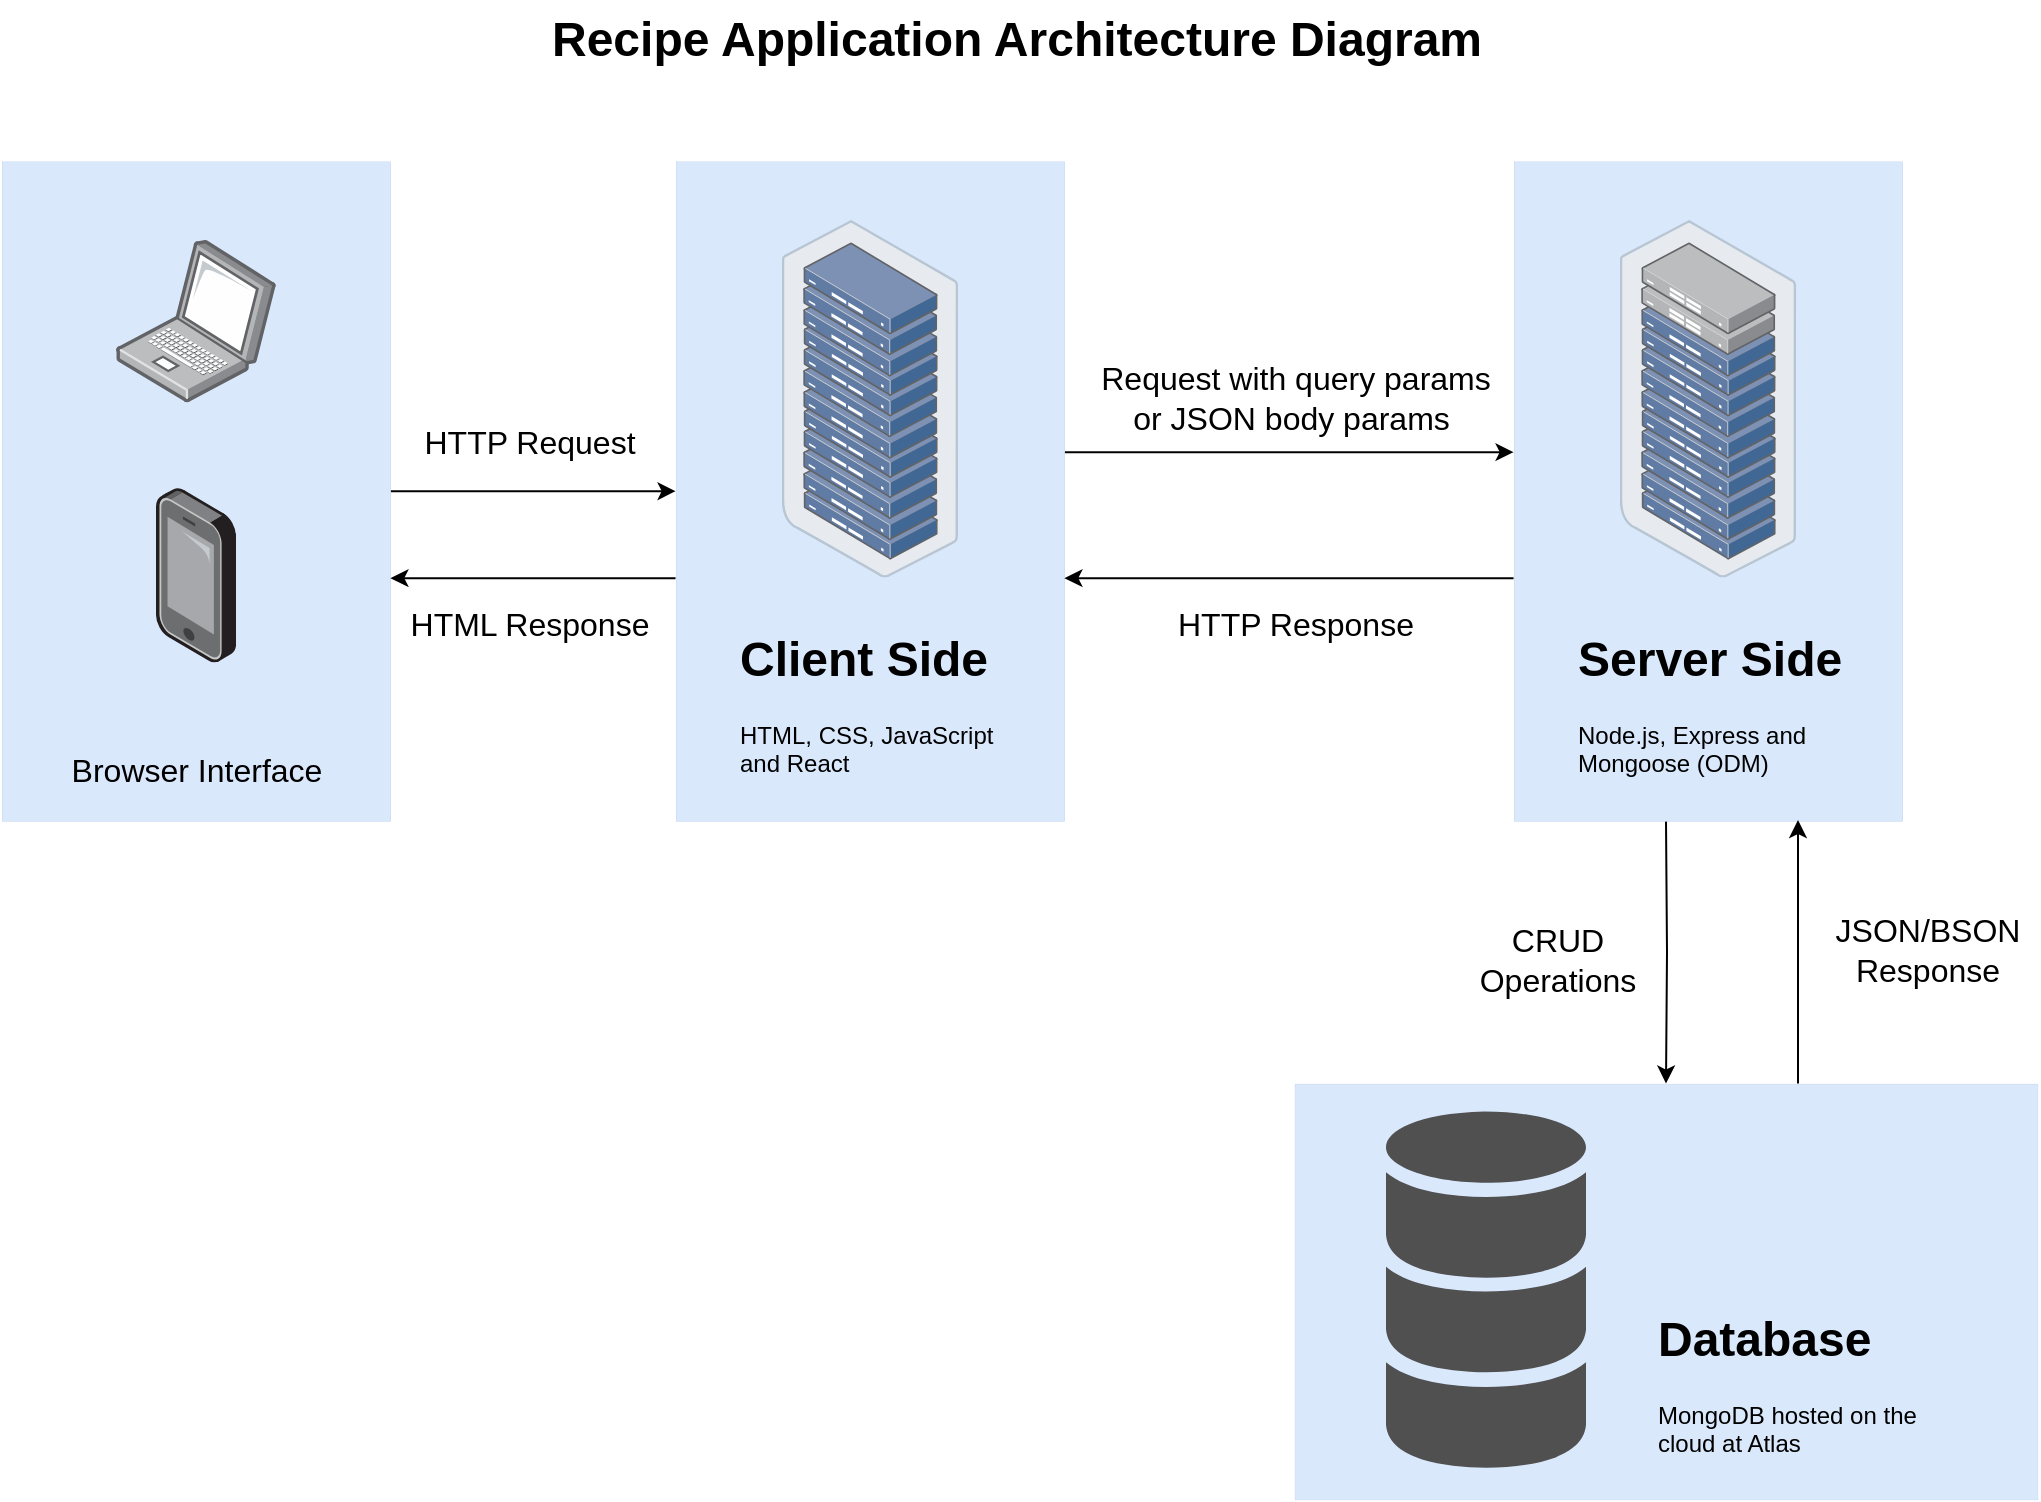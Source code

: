 <mxfile version="20.8.5" type="device"><diagram id="7bTjs6pQu2fFtG08yjEC" name="Page-1"><mxGraphModel dx="1434" dy="771" grid="1" gridSize="10" guides="1" tooltips="1" connect="1" arrows="1" fold="1" page="1" pageScale="1" pageWidth="1169" pageHeight="827" background="none" math="0" shadow="0"><root><mxCell id="0"/><mxCell id="1" parent="0"/><mxCell id="Ah4soP0IP3t4kR_CV7Z4-33" value="" style="edgeStyle=orthogonalEdgeStyle;rounded=0;orthogonalLoop=1;jettySize=auto;html=1;fontSize=16;entryX=0.5;entryY=0;entryDx=0;entryDy=0;" parent="1" source="Ah4soP0IP3t4kR_CV7Z4-15" target="Ah4soP0IP3t4kR_CV7Z4-22" edge="1"><mxGeometry relative="1" as="geometry"/></mxCell><mxCell id="Ah4soP0IP3t4kR_CV7Z4-15" value="" style="rounded=0;whiteSpace=wrap;html=1;strokeWidth=0;fontSize=16;fillColor=#dae8fc;strokeColor=#6c8ebf;rotation=-90;" parent="1" vertex="1"><mxGeometry x="10" y="188.35" width="330" height="194.43" as="geometry"/></mxCell><mxCell id="Ah4soP0IP3t4kR_CV7Z4-11" value="Recipe Application Architecture Diagram" style="text;strokeColor=none;fillColor=none;html=1;fontSize=24;fontStyle=1;verticalAlign=middle;align=center;strokeWidth=1;" parent="1" vertex="1"><mxGeometry x="322" y="40" width="525" height="40" as="geometry"/></mxCell><mxCell id="Ah4soP0IP3t4kR_CV7Z4-13" value="" style="points=[];aspect=fixed;html=1;align=center;shadow=0;dashed=0;image;image=img/lib/allied_telesis/computer_and_terminals/Laptop.svg;strokeWidth=1;fontSize=16;fillColor=default;gradientColor=none;" parent="1" vertex="1"><mxGeometry x="135" y="160" width="80" height="81.14" as="geometry"/></mxCell><mxCell id="Ah4soP0IP3t4kR_CV7Z4-14" value="" style="points=[];aspect=fixed;html=1;align=center;shadow=0;dashed=0;image;image=img/lib/allied_telesis/computer_and_terminals/Smartphone.svg;strokeWidth=1;fontSize=16;fillColor=default;gradientColor=none;" parent="1" vertex="1"><mxGeometry x="155" y="284" width="40" height="87.27" as="geometry"/></mxCell><mxCell id="Ah4soP0IP3t4kR_CV7Z4-16" value="Browser Interface" style="text;html=1;strokeColor=none;fillColor=none;align=center;verticalAlign=middle;whiteSpace=wrap;rounded=0;strokeWidth=0;fontSize=16;" parent="1" vertex="1"><mxGeometry x="104.55" y="410" width="140.89" height="30" as="geometry"/></mxCell><mxCell id="fvKniXmLSA4-75pF5Tgz-2" style="edgeStyle=orthogonalEdgeStyle;rounded=0;orthogonalLoop=1;jettySize=auto;html=1;exitX=0.25;exitY=0;exitDx=0;exitDy=0;entryX=0.25;entryY=1;entryDx=0;entryDy=0;" parent="1" edge="1"><mxGeometry relative="1" as="geometry"><mxPoint x="414.785" y="329.065" as="sourcePoint"/><mxPoint x="272.215" y="329.065" as="targetPoint"/></mxGeometry></mxCell><mxCell id="fvKniXmLSA4-75pF5Tgz-9" style="edgeStyle=orthogonalEdgeStyle;rounded=0;orthogonalLoop=1;jettySize=auto;html=1;exitX=0.75;exitY=1;exitDx=0;exitDy=0;entryX=0.75;entryY=0;entryDx=0;entryDy=0;" parent="1" edge="1"><mxGeometry relative="1" as="geometry"><mxPoint x="609.215" y="266.065" as="sourcePoint"/><mxPoint x="833.785" y="266.065" as="targetPoint"/></mxGeometry></mxCell><mxCell id="Ah4soP0IP3t4kR_CV7Z4-22" value="" style="rounded=0;whiteSpace=wrap;html=1;strokeWidth=0;fontSize=16;fillColor=#dae8fc;strokeColor=#6c8ebf;rotation=-90;" parent="1" vertex="1"><mxGeometry x="347" y="188.35" width="330" height="194.43" as="geometry"/></mxCell><mxCell id="Ah4soP0IP3t4kR_CV7Z4-28" value="" style="rounded=0;whiteSpace=wrap;html=1;strokeWidth=0;fontSize=16;fillColor=#dae8fc;strokeColor=#6c8ebf;rotation=-90;" parent="1" vertex="1"><mxGeometry x="806" y="500" width="208" height="371.51" as="geometry"/></mxCell><mxCell id="Ah4soP0IP3t4kR_CV7Z4-31" value="" style="points=[];aspect=fixed;html=1;align=center;shadow=0;dashed=0;image;image=img/lib/allied_telesis/storage/Datacenter_Server_Rack.svg;strokeWidth=0;fontSize=16;fillColor=default;gradientColor=none;" parent="1" vertex="1"><mxGeometry x="467.9" y="150" width="88.2" height="178.8" as="geometry"/></mxCell><mxCell id="Ah4soP0IP3t4kR_CV7Z4-35" value="HTML Response" style="text;html=1;strokeColor=none;fillColor=none;align=center;verticalAlign=middle;whiteSpace=wrap;rounded=0;strokeWidth=0;fontSize=16;" parent="1" vertex="1"><mxGeometry x="277" y="337.14" width="130" height="30" as="geometry"/></mxCell><mxCell id="Ah4soP0IP3t4kR_CV7Z4-37" value="HTTP Request" style="text;html=1;strokeColor=none;fillColor=none;align=center;verticalAlign=middle;whiteSpace=wrap;rounded=0;strokeWidth=0;fontSize=16;" parent="1" vertex="1"><mxGeometry x="277" y="245.57" width="130" height="30" as="geometry"/></mxCell><mxCell id="fvKniXmLSA4-75pF5Tgz-3" value="&lt;h1&gt;Client Side&lt;/h1&gt;&lt;p&gt;HTML, CSS, JavaScript and React&lt;/p&gt;" style="text;html=1;strokeColor=none;fillColor=none;spacing=5;spacingTop=-20;whiteSpace=wrap;overflow=hidden;rounded=0;" parent="1" vertex="1"><mxGeometry x="442" y="350" width="140" height="80" as="geometry"/></mxCell><mxCell id="fvKniXmLSA4-75pF5Tgz-10" style="edgeStyle=orthogonalEdgeStyle;rounded=0;orthogonalLoop=1;jettySize=auto;html=1;exitX=0.25;exitY=0;exitDx=0;exitDy=0;entryX=0.25;entryY=1;entryDx=0;entryDy=0;" parent="1" edge="1"><mxGeometry relative="1" as="geometry"><mxPoint x="833.785" y="329.065" as="sourcePoint"/><mxPoint x="609.215" y="329.065" as="targetPoint"/></mxGeometry></mxCell><mxCell id="fvKniXmLSA4-75pF5Tgz-18" style="edgeStyle=orthogonalEdgeStyle;rounded=0;orthogonalLoop=1;jettySize=auto;html=1;" parent="1" target="Ah4soP0IP3t4kR_CV7Z4-28" edge="1"><mxGeometry relative="1" as="geometry"><mxPoint x="910" y="450" as="sourcePoint"/><Array as="points"/></mxGeometry></mxCell><mxCell id="fvKniXmLSA4-75pF5Tgz-6" value="" style="rounded=0;whiteSpace=wrap;html=1;strokeWidth=0;fontSize=16;fillColor=#dae8fc;strokeColor=#6c8ebf;rotation=-90;" parent="1" vertex="1"><mxGeometry x="766" y="188.35" width="330" height="194.43" as="geometry"/></mxCell><mxCell id="fvKniXmLSA4-75pF5Tgz-8" value="&lt;h1&gt;Server Side&lt;/h1&gt;&lt;p&gt;Node.js, Express and Mongoose (ODM)&lt;/p&gt;" style="text;html=1;strokeColor=none;fillColor=none;spacing=5;spacingTop=-20;whiteSpace=wrap;overflow=hidden;rounded=0;" parent="1" vertex="1"><mxGeometry x="861" y="350" width="153" height="80" as="geometry"/></mxCell><mxCell id="fvKniXmLSA4-75pF5Tgz-5" value="" style="points=[];aspect=fixed;html=1;align=center;shadow=0;dashed=0;image;image=img/lib/allied_telesis/storage/Datacenter_Server_Rack_ToR.svg;" parent="1" vertex="1"><mxGeometry x="886.9" y="150" width="88.2" height="178.8" as="geometry"/></mxCell><mxCell id="fvKniXmLSA4-75pF5Tgz-11" value="Request with query params or JSON body params&amp;nbsp;" style="text;html=1;strokeColor=none;fillColor=none;align=center;verticalAlign=middle;whiteSpace=wrap;rounded=0;strokeWidth=0;fontSize=16;" parent="1" vertex="1"><mxGeometry x="620" y="224.4" width="210" height="30" as="geometry"/></mxCell><mxCell id="fvKniXmLSA4-75pF5Tgz-12" value="JSON/BSON Response" style="text;html=1;strokeColor=none;fillColor=none;align=center;verticalAlign=middle;whiteSpace=wrap;rounded=0;strokeWidth=0;fontSize=16;" parent="1" vertex="1"><mxGeometry x="986" y="500" width="110" height="30" as="geometry"/></mxCell><mxCell id="fvKniXmLSA4-75pF5Tgz-13" value="" style="sketch=0;shadow=0;dashed=0;html=1;strokeColor=none;fillColor=#505050;labelPosition=center;verticalLabelPosition=bottom;verticalAlign=top;outlineConnect=0;align=center;shape=mxgraph.office.databases.database_mini_3;" parent="1" vertex="1"><mxGeometry x="770" y="595.75" width="100" height="180" as="geometry"/></mxCell><mxCell id="fvKniXmLSA4-75pF5Tgz-15" value="&lt;h1&gt;Database&lt;/h1&gt;&lt;p&gt;MongoDB hosted on the cloud at Atlas&lt;/p&gt;" style="text;html=1;strokeColor=none;fillColor=none;spacing=5;spacingTop=-20;whiteSpace=wrap;overflow=hidden;rounded=0;" parent="1" vertex="1"><mxGeometry x="900.5" y="690" width="153" height="80" as="geometry"/></mxCell><mxCell id="fvKniXmLSA4-75pF5Tgz-19" value="CRUD Operations" style="text;html=1;strokeColor=none;fillColor=none;align=center;verticalAlign=middle;whiteSpace=wrap;rounded=0;strokeWidth=0;fontSize=16;" parent="1" vertex="1"><mxGeometry x="805.5" y="500" width="100" height="40" as="geometry"/></mxCell><mxCell id="fvKniXmLSA4-75pF5Tgz-20" value="HTTP Response" style="text;html=1;strokeColor=none;fillColor=none;align=center;verticalAlign=middle;whiteSpace=wrap;rounded=0;strokeWidth=0;fontSize=16;" parent="1" vertex="1"><mxGeometry x="658" y="332.14" width="134" height="40" as="geometry"/></mxCell><mxCell id="fvKniXmLSA4-75pF5Tgz-23" style="edgeStyle=orthogonalEdgeStyle;rounded=0;orthogonalLoop=1;jettySize=auto;html=1;" parent="1" edge="1"><mxGeometry relative="1" as="geometry"><mxPoint x="976" y="581.755" as="sourcePoint"/><mxPoint x="976" y="450.0" as="targetPoint"/><Array as="points"/></mxGeometry></mxCell></root></mxGraphModel></diagram></mxfile>
